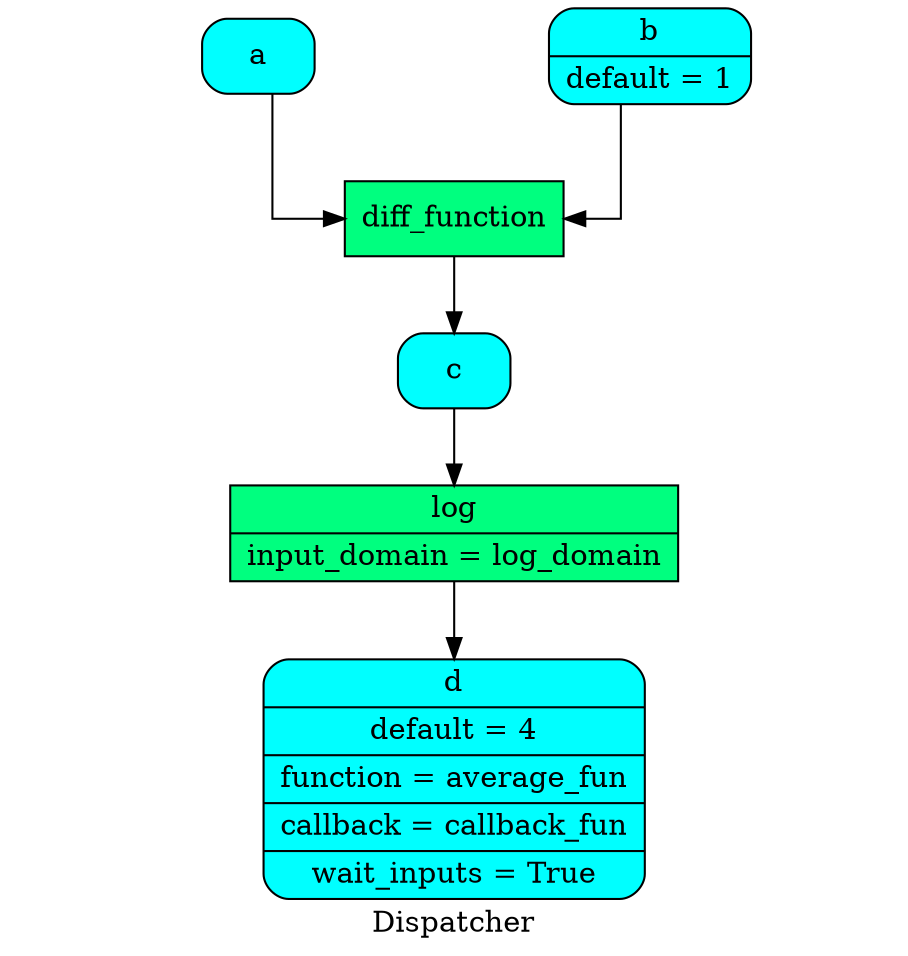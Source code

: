 digraph Dispatcher {
	graph [ratio=1]
	node [style=filled]
	label = "Dispatcher"
	splines = ortho
		Dispatcher_5240769698937418691 [label="{ log | input_domain = log_domain }" fillcolor=springgreen shape=record]
		"Dispatcher_-8073797913379046683" [label="{ a  }" fillcolor=cyan shape=Mrecord]
		Dispatcher_7452516812483748984 [label="{ c  }" fillcolor=cyan shape=Mrecord]
		"Dispatcher_-3064515401274165238" [label="{ diff_function  }" fillcolor=springgreen shape=record]
		"Dispatcher_-2327272690753316518" [label="{ d | default = 4 | function = average_fun | callback = callback_fun | wait_inputs = True }" fillcolor=cyan shape=Mrecord]
		Dispatcher_1087140788564521341 [label="{ b | default = 1 }" fillcolor=cyan shape=Mrecord]
			Dispatcher_5240769698937418691 -> "Dispatcher_-2327272690753316518"
			"Dispatcher_-8073797913379046683" -> "Dispatcher_-3064515401274165238"
			Dispatcher_7452516812483748984 -> Dispatcher_5240769698937418691
			"Dispatcher_-3064515401274165238" -> Dispatcher_7452516812483748984
			Dispatcher_1087140788564521341 -> "Dispatcher_-3064515401274165238"
}